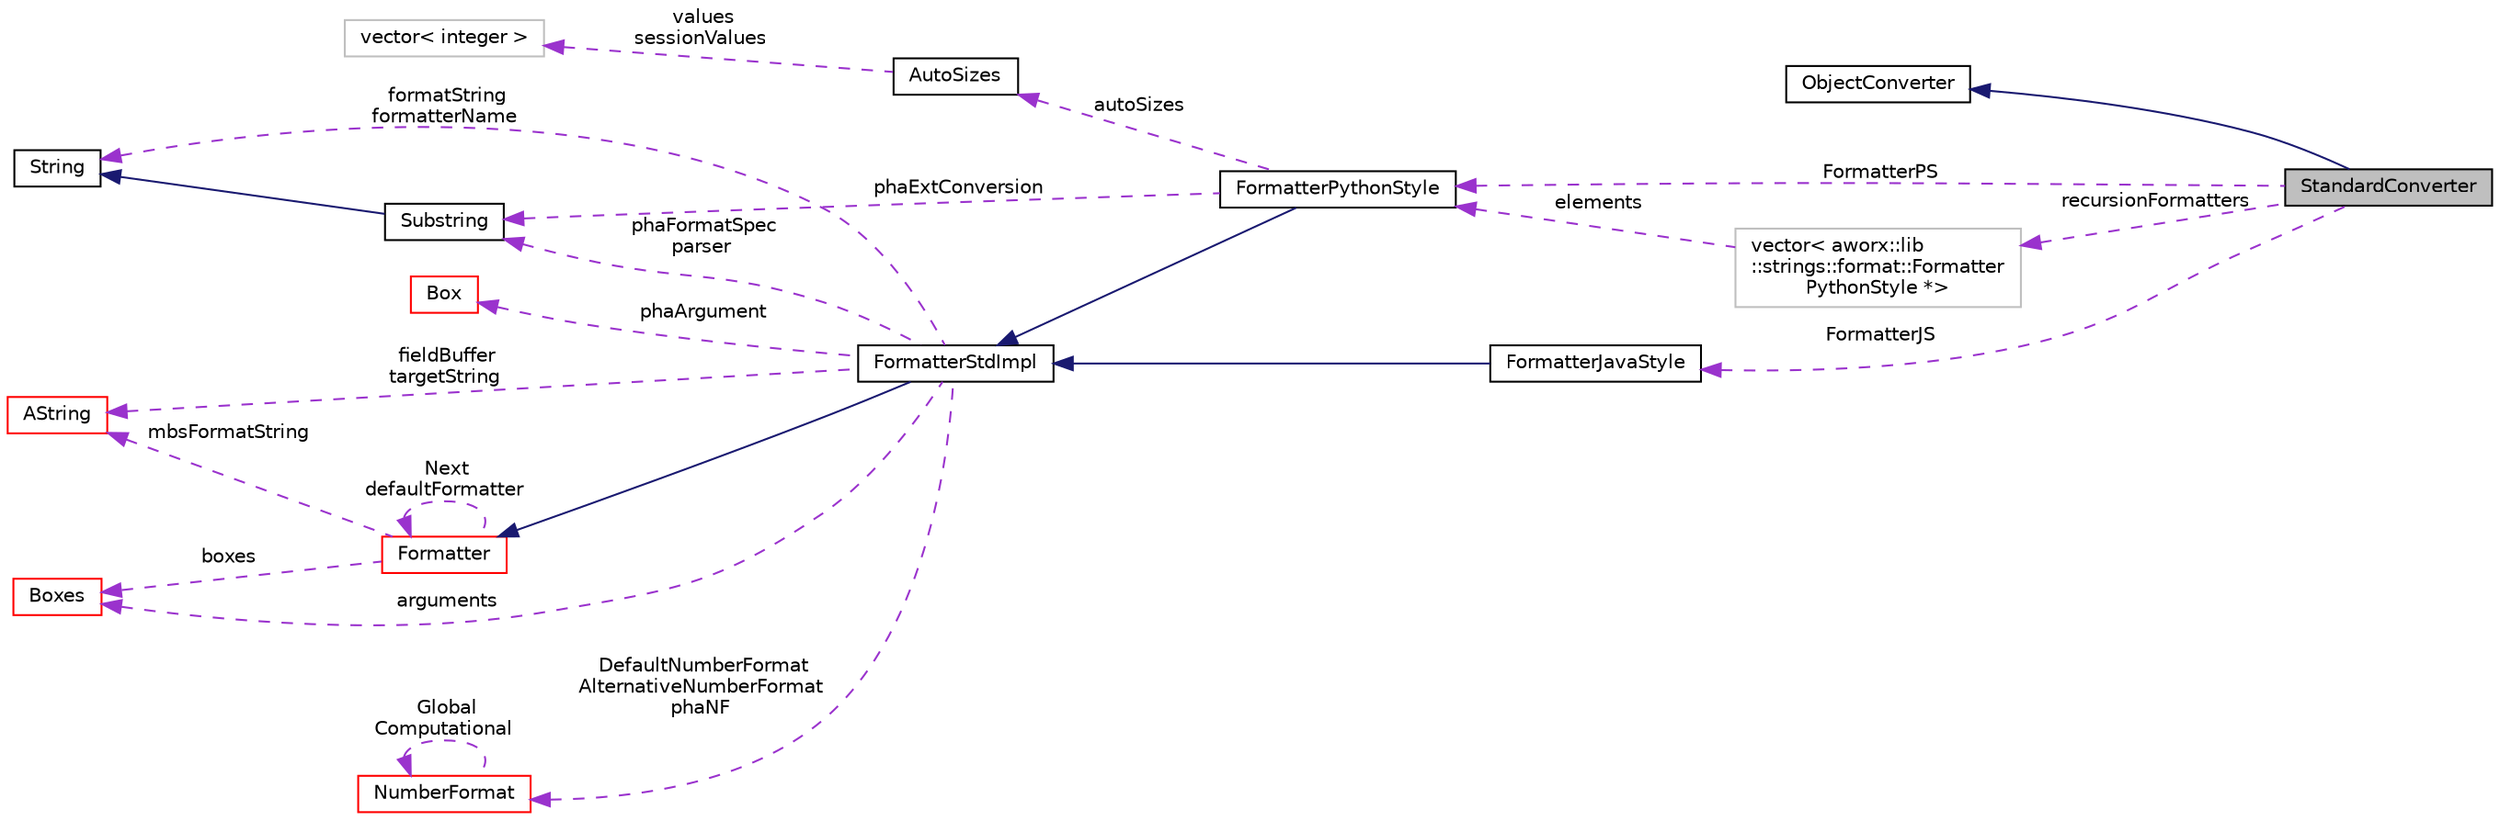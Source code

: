 digraph "StandardConverter"
{
  edge [fontname="Helvetica",fontsize="10",labelfontname="Helvetica",labelfontsize="10"];
  node [fontname="Helvetica",fontsize="10",shape=record];
  rankdir="LR";
  Node2 [label="StandardConverter",height=0.2,width=0.4,color="black", fillcolor="grey75", style="filled", fontcolor="black"];
  Node3 -> Node2 [dir="back",color="midnightblue",fontsize="10",style="solid",fontname="Helvetica"];
  Node3 [label="ObjectConverter",height=0.2,width=0.4,color="black", fillcolor="white", style="filled",URL="$classaworx_1_1lox_1_1core_1_1textlogger_1_1ObjectConverter.html"];
  Node4 -> Node2 [dir="back",color="darkorchid3",fontsize="10",style="dashed",label=" FormatterPS" ,fontname="Helvetica"];
  Node4 [label="FormatterPythonStyle",height=0.2,width=0.4,color="black", fillcolor="white", style="filled",URL="$classaworx_1_1lib_1_1strings_1_1format_1_1FormatterPythonStyle.html"];
  Node5 -> Node4 [dir="back",color="midnightblue",fontsize="10",style="solid",fontname="Helvetica"];
  Node5 [label="FormatterStdImpl",height=0.2,width=0.4,color="black", fillcolor="white", style="filled",URL="$classaworx_1_1lib_1_1strings_1_1format_1_1FormatterStdImpl.html"];
  Node6 -> Node5 [dir="back",color="midnightblue",fontsize="10",style="solid",fontname="Helvetica"];
  Node6 [label="Formatter",height=0.2,width=0.4,color="red", fillcolor="white", style="filled",URL="$classaworx_1_1lib_1_1strings_1_1format_1_1Formatter.html",tooltip="[DOX_ALIB_ENUM_META_DATA_SPECIFCATION_using_enum] "];
  Node6 -> Node6 [dir="back",color="darkorchid3",fontsize="10",style="dashed",label=" Next\ndefaultFormatter" ,fontname="Helvetica"];
  Node7 -> Node6 [dir="back",color="darkorchid3",fontsize="10",style="dashed",label=" mbsFormatString" ,fontname="Helvetica"];
  Node7 [label="AString",height=0.2,width=0.4,color="red", fillcolor="white", style="filled",URL="$classaworx_1_1lib_1_1strings_1_1AString.html"];
  Node16 -> Node6 [dir="back",color="darkorchid3",fontsize="10",style="dashed",label=" boxes" ,fontname="Helvetica"];
  Node16 [label="Boxes",height=0.2,width=0.4,color="red", fillcolor="white", style="filled",URL="$classaworx_1_1lib_1_1boxing_1_1Boxes.html"];
  Node19 -> Node5 [dir="back",color="darkorchid3",fontsize="10",style="dashed",label=" DefaultNumberFormat\nAlternativeNumberFormat\nphaNF" ,fontname="Helvetica"];
  Node19 [label="NumberFormat",height=0.2,width=0.4,color="red", fillcolor="white", style="filled",URL="$classaworx_1_1lib_1_1strings_1_1NumberFormat.html"];
  Node19 -> Node19 [dir="back",color="darkorchid3",fontsize="10",style="dashed",label=" Global\nComputational" ,fontname="Helvetica"];
  Node9 -> Node5 [dir="back",color="darkorchid3",fontsize="10",style="dashed",label=" formatString\nformatterName" ,fontname="Helvetica"];
  Node9 [label="String",height=0.2,width=0.4,color="black", fillcolor="white", style="filled",URL="$classaworx_1_1lib_1_1strings_1_1String.html"];
  Node20 -> Node5 [dir="back",color="darkorchid3",fontsize="10",style="dashed",label=" phaFormatSpec\nparser" ,fontname="Helvetica"];
  Node20 [label="Substring",height=0.2,width=0.4,color="black", fillcolor="white", style="filled",URL="$classaworx_1_1lib_1_1strings_1_1Substring.html"];
  Node9 -> Node20 [dir="back",color="midnightblue",fontsize="10",style="solid",fontname="Helvetica"];
  Node7 -> Node5 [dir="back",color="darkorchid3",fontsize="10",style="dashed",label=" fieldBuffer\ntargetString" ,fontname="Helvetica"];
  Node21 -> Node5 [dir="back",color="darkorchid3",fontsize="10",style="dashed",label=" phaArgument" ,fontname="Helvetica"];
  Node21 [label="Box",height=0.2,width=0.4,color="red", fillcolor="white", style="filled",URL="$classaworx_1_1lib_1_1boxing_1_1Box.html"];
  Node16 -> Node5 [dir="back",color="darkorchid3",fontsize="10",style="dashed",label=" arguments" ,fontname="Helvetica"];
  Node20 -> Node4 [dir="back",color="darkorchid3",fontsize="10",style="dashed",label=" phaExtConversion" ,fontname="Helvetica"];
  Node24 -> Node4 [dir="back",color="darkorchid3",fontsize="10",style="dashed",label=" autoSizes" ,fontname="Helvetica"];
  Node24 [label="AutoSizes",height=0.2,width=0.4,color="black", fillcolor="white", style="filled",URL="$classaworx_1_1lib_1_1strings_1_1util_1_1AutoSizes.html"];
  Node25 -> Node24 [dir="back",color="darkorchid3",fontsize="10",style="dashed",label=" values\nsessionValues" ,fontname="Helvetica"];
  Node25 [label="vector\< integer \>",height=0.2,width=0.4,color="grey75", fillcolor="white", style="filled"];
  Node26 -> Node2 [dir="back",color="darkorchid3",fontsize="10",style="dashed",label=" FormatterJS" ,fontname="Helvetica"];
  Node26 [label="FormatterJavaStyle",height=0.2,width=0.4,color="black", fillcolor="white", style="filled",URL="$classaworx_1_1lib_1_1strings_1_1format_1_1FormatterJavaStyle.html"];
  Node5 -> Node26 [dir="back",color="midnightblue",fontsize="10",style="solid",fontname="Helvetica"];
  Node27 -> Node2 [dir="back",color="darkorchid3",fontsize="10",style="dashed",label=" recursionFormatters" ,fontname="Helvetica"];
  Node27 [label="vector\< aworx::lib\l::strings::format::Formatter\lPythonStyle *\>",height=0.2,width=0.4,color="grey75", fillcolor="white", style="filled"];
  Node4 -> Node27 [dir="back",color="darkorchid3",fontsize="10",style="dashed",label=" elements" ,fontname="Helvetica"];
}

